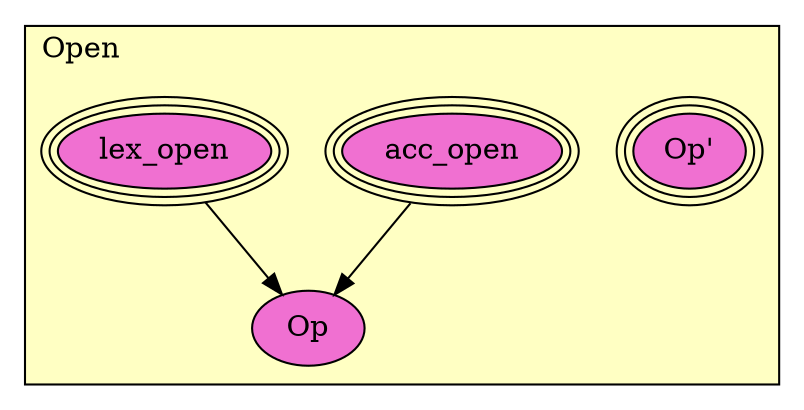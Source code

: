 digraph HoTT_Modalities_Open {
  graph [ratio=0.5]
  node [style=filled]
Open_Op_ [label="Op'", URL=<Open.html#Op'>, peripheries=3, fillcolor="#F070D1"] ;
Open_acc_open [label="acc_open", URL=<Open.html#acc_open>, peripheries=3, fillcolor="#F070D1"] ;
Open_lex_open [label="lex_open", URL=<Open.html#lex_open>, peripheries=3, fillcolor="#F070D1"] ;
Open_Op [label="Op", URL=<Open.html#Op>, fillcolor="#F070D1"] ;
  Open_acc_open -> Open_Op [] ;
  Open_lex_open -> Open_Op [] ;
subgraph cluster_Open { label="Open"; fillcolor="#FFFFC3"; labeljust=l; style=filled 
Open_Op; Open_lex_open; Open_acc_open; Open_Op_; };
} /* END */
